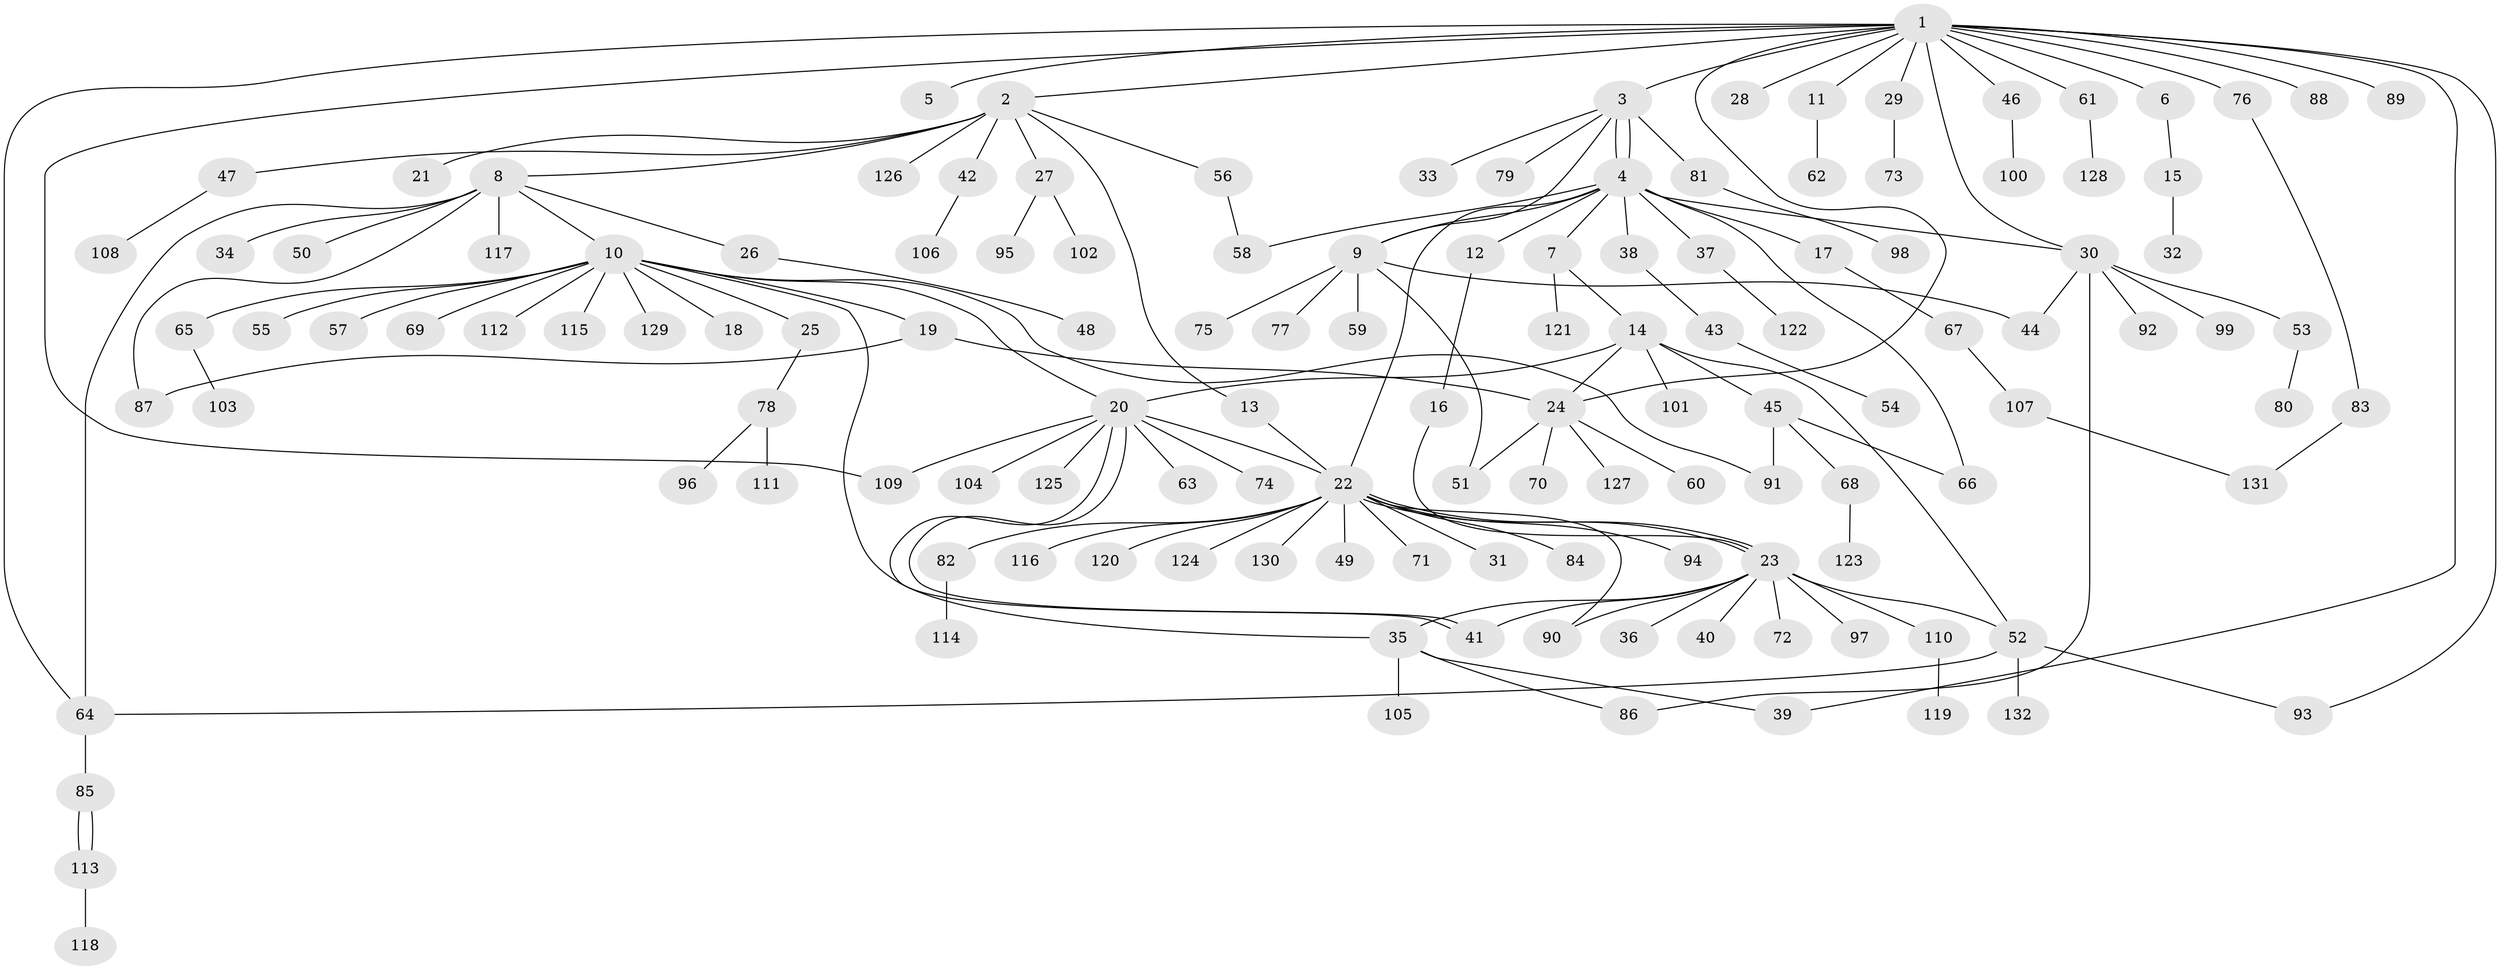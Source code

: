 // Generated by graph-tools (version 1.1) at 2025/01/03/09/25 03:01:46]
// undirected, 132 vertices, 160 edges
graph export_dot {
graph [start="1"]
  node [color=gray90,style=filled];
  1;
  2;
  3;
  4;
  5;
  6;
  7;
  8;
  9;
  10;
  11;
  12;
  13;
  14;
  15;
  16;
  17;
  18;
  19;
  20;
  21;
  22;
  23;
  24;
  25;
  26;
  27;
  28;
  29;
  30;
  31;
  32;
  33;
  34;
  35;
  36;
  37;
  38;
  39;
  40;
  41;
  42;
  43;
  44;
  45;
  46;
  47;
  48;
  49;
  50;
  51;
  52;
  53;
  54;
  55;
  56;
  57;
  58;
  59;
  60;
  61;
  62;
  63;
  64;
  65;
  66;
  67;
  68;
  69;
  70;
  71;
  72;
  73;
  74;
  75;
  76;
  77;
  78;
  79;
  80;
  81;
  82;
  83;
  84;
  85;
  86;
  87;
  88;
  89;
  90;
  91;
  92;
  93;
  94;
  95;
  96;
  97;
  98;
  99;
  100;
  101;
  102;
  103;
  104;
  105;
  106;
  107;
  108;
  109;
  110;
  111;
  112;
  113;
  114;
  115;
  116;
  117;
  118;
  119;
  120;
  121;
  122;
  123;
  124;
  125;
  126;
  127;
  128;
  129;
  130;
  131;
  132;
  1 -- 2;
  1 -- 3;
  1 -- 5;
  1 -- 6;
  1 -- 11;
  1 -- 24;
  1 -- 28;
  1 -- 29;
  1 -- 30;
  1 -- 39;
  1 -- 46;
  1 -- 61;
  1 -- 64;
  1 -- 76;
  1 -- 88;
  1 -- 89;
  1 -- 93;
  1 -- 109;
  2 -- 8;
  2 -- 13;
  2 -- 21;
  2 -- 27;
  2 -- 42;
  2 -- 47;
  2 -- 56;
  2 -- 126;
  3 -- 4;
  3 -- 4;
  3 -- 9;
  3 -- 33;
  3 -- 79;
  3 -- 81;
  4 -- 7;
  4 -- 9;
  4 -- 12;
  4 -- 17;
  4 -- 22;
  4 -- 30;
  4 -- 37;
  4 -- 38;
  4 -- 58;
  4 -- 66;
  6 -- 15;
  7 -- 14;
  7 -- 121;
  8 -- 10;
  8 -- 26;
  8 -- 34;
  8 -- 50;
  8 -- 64;
  8 -- 87;
  8 -- 117;
  9 -- 44;
  9 -- 51;
  9 -- 59;
  9 -- 75;
  9 -- 77;
  10 -- 18;
  10 -- 19;
  10 -- 20;
  10 -- 25;
  10 -- 35;
  10 -- 55;
  10 -- 57;
  10 -- 65;
  10 -- 69;
  10 -- 91;
  10 -- 112;
  10 -- 115;
  10 -- 129;
  11 -- 62;
  12 -- 16;
  13 -- 22;
  14 -- 20;
  14 -- 24;
  14 -- 45;
  14 -- 52;
  14 -- 101;
  15 -- 32;
  16 -- 23;
  17 -- 67;
  19 -- 24;
  19 -- 87;
  20 -- 22;
  20 -- 41;
  20 -- 41;
  20 -- 63;
  20 -- 74;
  20 -- 104;
  20 -- 109;
  20 -- 125;
  22 -- 23;
  22 -- 23;
  22 -- 31;
  22 -- 49;
  22 -- 71;
  22 -- 82;
  22 -- 84;
  22 -- 90;
  22 -- 94;
  22 -- 116;
  22 -- 120;
  22 -- 124;
  22 -- 130;
  23 -- 35;
  23 -- 36;
  23 -- 40;
  23 -- 41;
  23 -- 52;
  23 -- 72;
  23 -- 90;
  23 -- 97;
  23 -- 110;
  24 -- 51;
  24 -- 60;
  24 -- 70;
  24 -- 127;
  25 -- 78;
  26 -- 48;
  27 -- 95;
  27 -- 102;
  29 -- 73;
  30 -- 44;
  30 -- 53;
  30 -- 86;
  30 -- 92;
  30 -- 99;
  35 -- 39;
  35 -- 86;
  35 -- 105;
  37 -- 122;
  38 -- 43;
  42 -- 106;
  43 -- 54;
  45 -- 66;
  45 -- 68;
  45 -- 91;
  46 -- 100;
  47 -- 108;
  52 -- 64;
  52 -- 93;
  52 -- 132;
  53 -- 80;
  56 -- 58;
  61 -- 128;
  64 -- 85;
  65 -- 103;
  67 -- 107;
  68 -- 123;
  76 -- 83;
  78 -- 96;
  78 -- 111;
  81 -- 98;
  82 -- 114;
  83 -- 131;
  85 -- 113;
  85 -- 113;
  107 -- 131;
  110 -- 119;
  113 -- 118;
}
